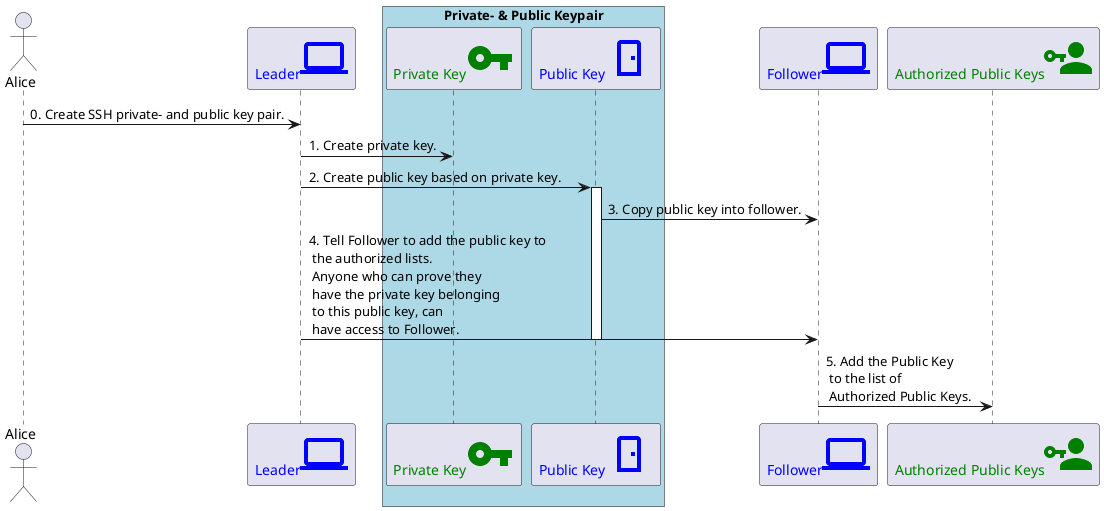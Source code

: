 @startuml
'java -jar plantuml.jar /home/name/git/bash/bash-ssh-over-tor/visual/usage.uml

' Make straight lines.
skinparam linetype ortho

' This is required to grant access to all icons.
' Full list is available at: https://github.com/plantuml/plantuml-stdlib/tree/master/material
!include <material/common>
' This imports the actual door icon.
!include <material/door>
!include <material/laptop>
!include <material/account_key>
!include <material/key>
!include <material/cancel>
!include <material/help>
!include <material/thumb_up>

'allowmixing

Actor Alice as alice
participant "<color:blue>Leader<$ma_laptop{scale=1}>" as leader
box "Private- & Public Keypair" #LightBlue
    participant "<color:Green>Private Key<$ma_key{scale=1}>" as private_key
    participant "<color:Blue>Public Key<$ma_door{scale=1}>" as public_key
end box

participant "<color:Blue>Follower<$ma_laptop{scale=1}>" as follower
participant "<color:Green>Authorized Public Keys<$ma_account_key{scale=1}>" as authorized_public_keys

alice -> leader : 0. Create SSH private- and public key pair.
leader -> private_key : 1. Create private key.
leader -> public_key : 2. Create public key based on private key.

activate public_key
    public_key -> follower : 3. Copy public key into follower.
    leader -> follower : 4. Tell Follower to add the public key to\n the authorized lists.\n Anyone who can prove they\n have the private key belonging\n to this public key, can\n have access to Follower.
deactivate public_key

follower -> authorized_public_keys : 5. Add the Public Key\n to the list of\n Authorized Public Keys.

@enduml
